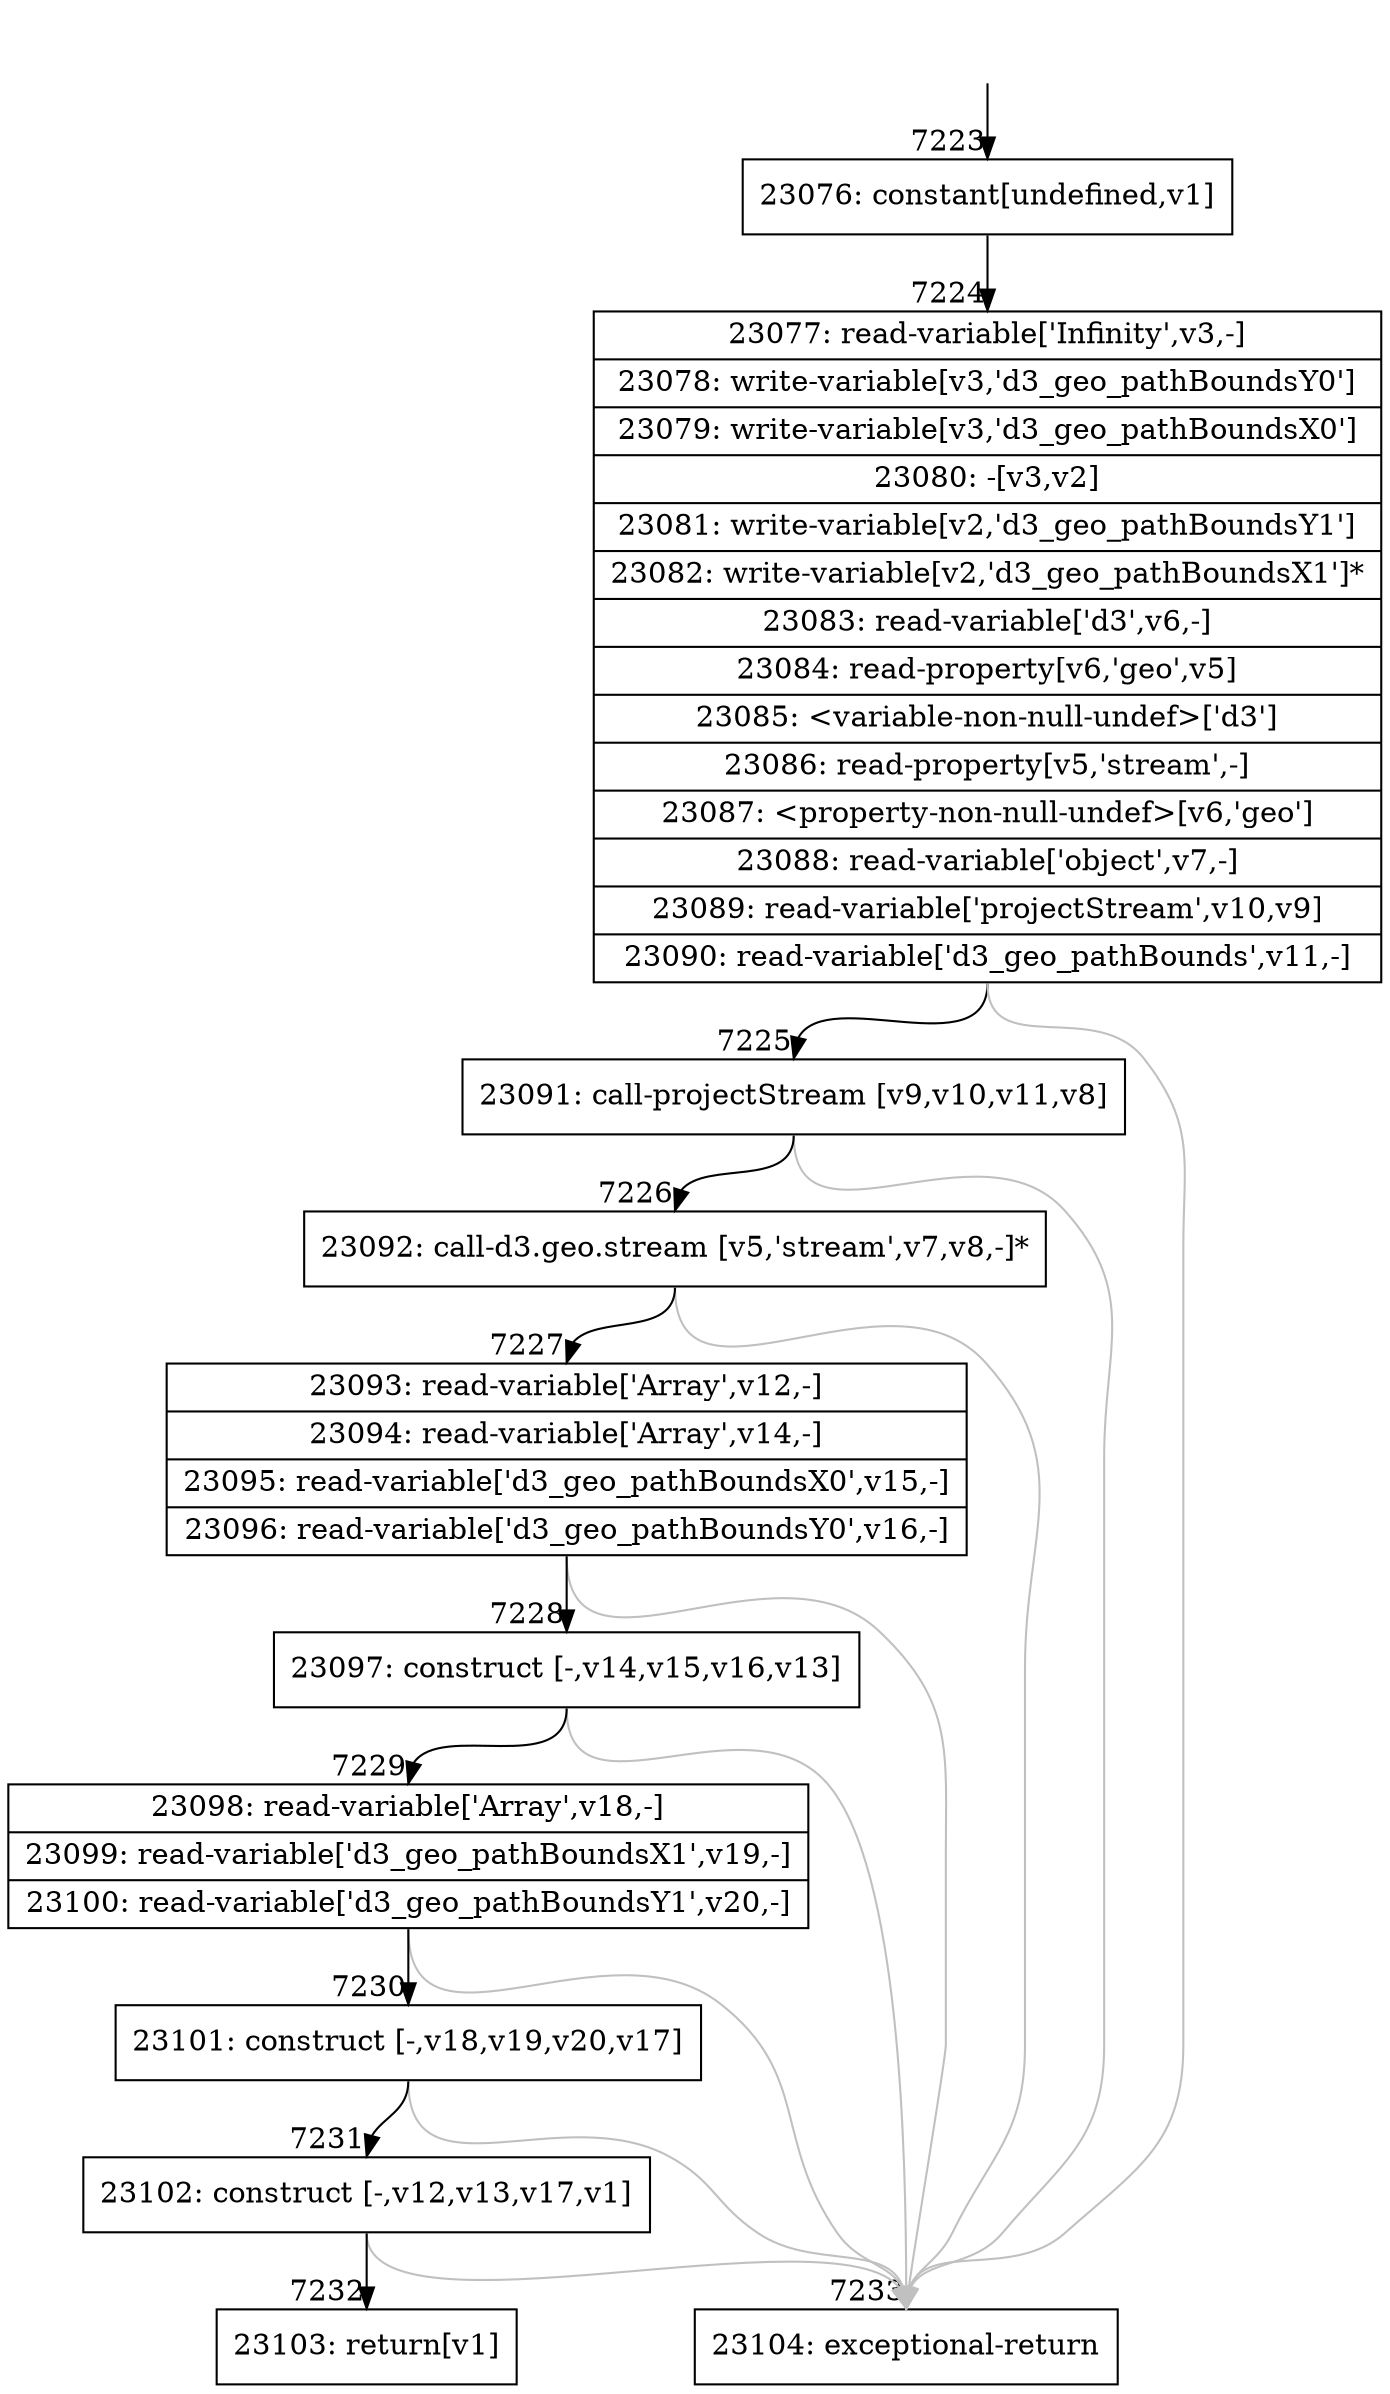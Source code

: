 digraph {
rankdir="TD"
BB_entry668[shape=none,label=""];
BB_entry668 -> BB7223 [tailport=s, headport=n, headlabel="    7223"]
BB7223 [shape=record label="{23076: constant[undefined,v1]}" ] 
BB7223 -> BB7224 [tailport=s, headport=n, headlabel="      7224"]
BB7224 [shape=record label="{23077: read-variable['Infinity',v3,-]|23078: write-variable[v3,'d3_geo_pathBoundsY0']|23079: write-variable[v3,'d3_geo_pathBoundsX0']|23080: -[v3,v2]|23081: write-variable[v2,'d3_geo_pathBoundsY1']|23082: write-variable[v2,'d3_geo_pathBoundsX1']*|23083: read-variable['d3',v6,-]|23084: read-property[v6,'geo',v5]|23085: \<variable-non-null-undef\>['d3']|23086: read-property[v5,'stream',-]|23087: \<property-non-null-undef\>[v6,'geo']|23088: read-variable['object',v7,-]|23089: read-variable['projectStream',v10,v9]|23090: read-variable['d3_geo_pathBounds',v11,-]}" ] 
BB7224 -> BB7225 [tailport=s, headport=n, headlabel="      7225"]
BB7224 -> BB7233 [tailport=s, headport=n, color=gray, headlabel="      7233"]
BB7225 [shape=record label="{23091: call-projectStream [v9,v10,v11,v8]}" ] 
BB7225 -> BB7226 [tailport=s, headport=n, headlabel="      7226"]
BB7225 -> BB7233 [tailport=s, headport=n, color=gray]
BB7226 [shape=record label="{23092: call-d3.geo.stream [v5,'stream',v7,v8,-]*}" ] 
BB7226 -> BB7227 [tailport=s, headport=n, headlabel="      7227"]
BB7226 -> BB7233 [tailport=s, headport=n, color=gray]
BB7227 [shape=record label="{23093: read-variable['Array',v12,-]|23094: read-variable['Array',v14,-]|23095: read-variable['d3_geo_pathBoundsX0',v15,-]|23096: read-variable['d3_geo_pathBoundsY0',v16,-]}" ] 
BB7227 -> BB7228 [tailport=s, headport=n, headlabel="      7228"]
BB7227 -> BB7233 [tailport=s, headport=n, color=gray]
BB7228 [shape=record label="{23097: construct [-,v14,v15,v16,v13]}" ] 
BB7228 -> BB7229 [tailport=s, headport=n, headlabel="      7229"]
BB7228 -> BB7233 [tailport=s, headport=n, color=gray]
BB7229 [shape=record label="{23098: read-variable['Array',v18,-]|23099: read-variable['d3_geo_pathBoundsX1',v19,-]|23100: read-variable['d3_geo_pathBoundsY1',v20,-]}" ] 
BB7229 -> BB7230 [tailport=s, headport=n, headlabel="      7230"]
BB7229 -> BB7233 [tailport=s, headport=n, color=gray]
BB7230 [shape=record label="{23101: construct [-,v18,v19,v20,v17]}" ] 
BB7230 -> BB7231 [tailport=s, headport=n, headlabel="      7231"]
BB7230 -> BB7233 [tailport=s, headport=n, color=gray]
BB7231 [shape=record label="{23102: construct [-,v12,v13,v17,v1]}" ] 
BB7231 -> BB7232 [tailport=s, headport=n, headlabel="      7232"]
BB7231 -> BB7233 [tailport=s, headport=n, color=gray]
BB7232 [shape=record label="{23103: return[v1]}" ] 
BB7233 [shape=record label="{23104: exceptional-return}" ] 
//#$~ 4215
}
